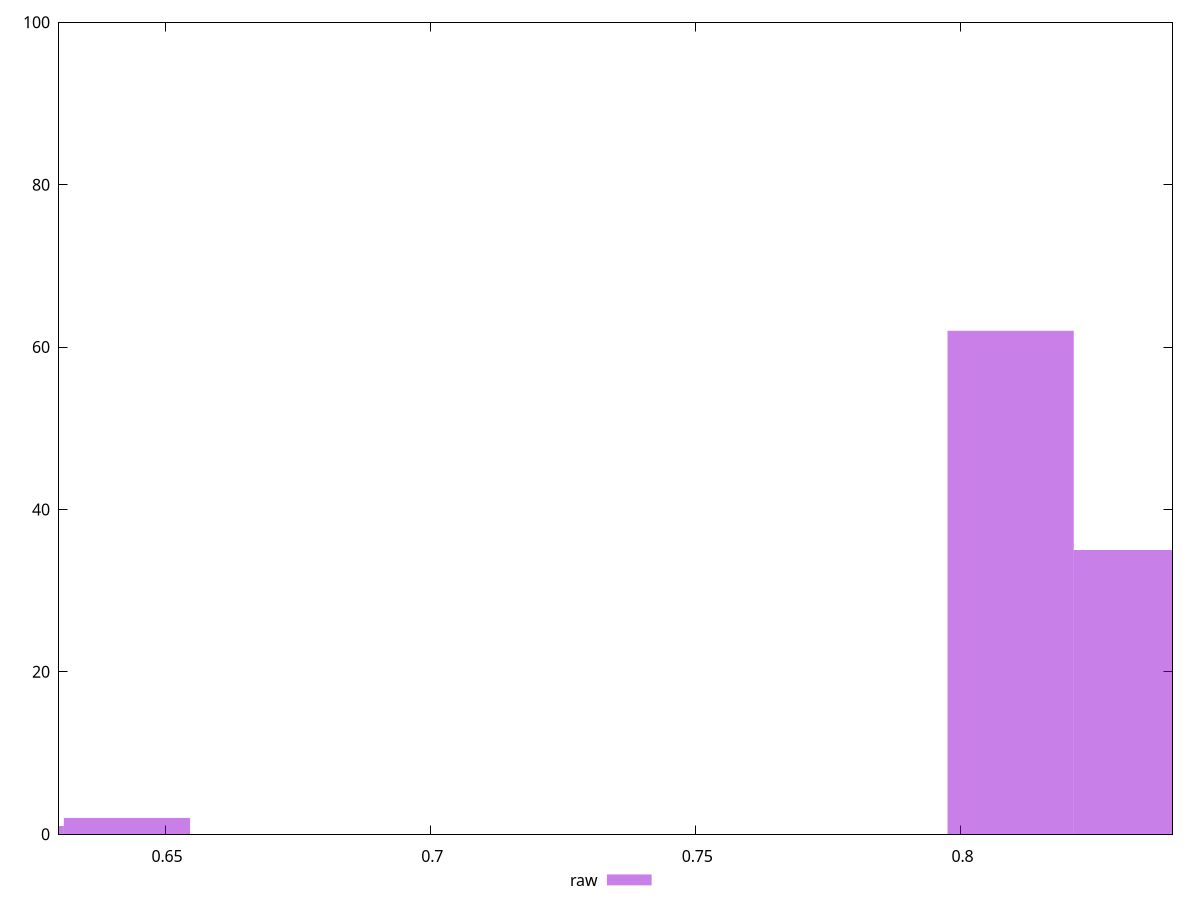 reset

$raw <<EOF
0.6428172680464661 2
0.8094735967992536 62
0.8332816437639375 35
0.6190092210817821 1
EOF

set key outside below
set boxwidth 0.02380804696468393
set xrange [0.63:0.84]
set yrange [0:100]
set trange [0:100]
set style fill transparent solid 0.5 noborder
set terminal svg size 640, 490 enhanced background rgb 'white'
set output "reports/report_00031_2021-02-24T23-18-18.084Z/meta/score/samples/music/raw/histogram.svg"

plot $raw title "raw" with boxes

reset
